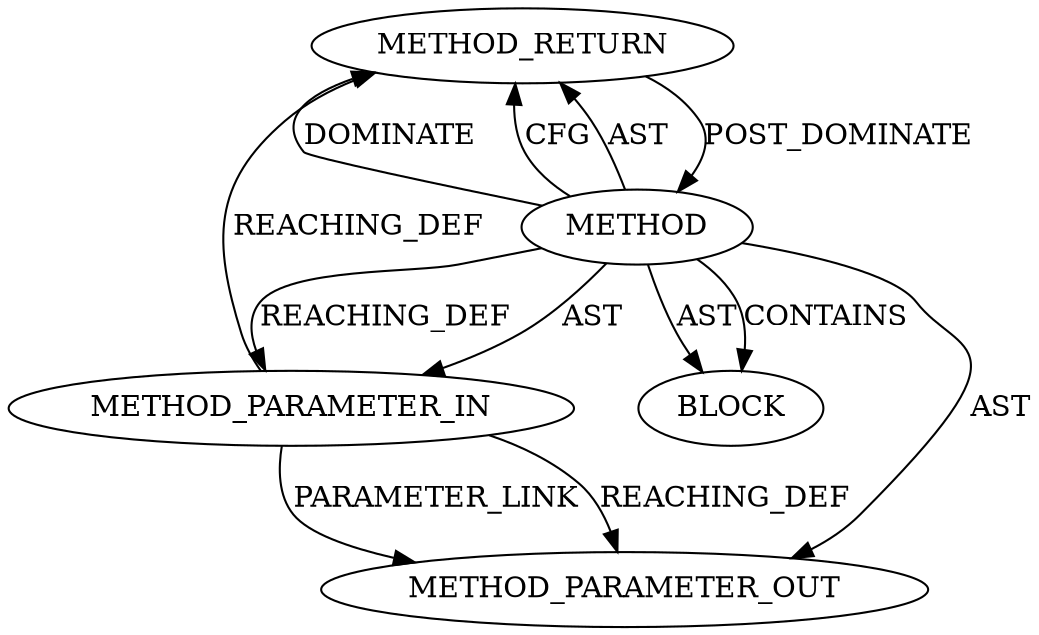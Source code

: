 digraph {
  12177 [label=METHOD_RETURN ORDER=2 CODE="RET" TYPE_FULL_NAME="ANY" EVALUATION_STRATEGY="BY_VALUE"]
  13329 [label=METHOD_PARAMETER_OUT ORDER=1 CODE="p1" IS_VARIADIC=false TYPE_FULL_NAME="ANY" EVALUATION_STRATEGY="BY_VALUE" INDEX=1 NAME="p1"]
  12175 [label=METHOD_PARAMETER_IN ORDER=1 CODE="p1" IS_VARIADIC=false TYPE_FULL_NAME="ANY" EVALUATION_STRATEGY="BY_VALUE" INDEX=1 NAME="p1"]
  12174 [label=METHOD AST_PARENT_TYPE="NAMESPACE_BLOCK" AST_PARENT_FULL_NAME="<global>" ORDER=0 CODE="<empty>" FULL_NAME="<operator>.preDecrement" IS_EXTERNAL=true FILENAME="<empty>" SIGNATURE="" NAME="<operator>.preDecrement"]
  12176 [label=BLOCK ORDER=1 ARGUMENT_INDEX=1 CODE="<empty>" TYPE_FULL_NAME="ANY"]
  12174 -> 13329 [label=AST ]
  12175 -> 13329 [label=PARAMETER_LINK ]
  12174 -> 12175 [label=AST ]
  12177 -> 12174 [label=POST_DOMINATE ]
  12175 -> 13329 [label=REACHING_DEF VARIABLE="p1"]
  12174 -> 12177 [label=DOMINATE ]
  12175 -> 12177 [label=REACHING_DEF VARIABLE="p1"]
  12174 -> 12176 [label=AST ]
  12174 -> 12175 [label=REACHING_DEF VARIABLE=""]
  12174 -> 12177 [label=CFG ]
  12174 -> 12177 [label=AST ]
  12174 -> 12176 [label=CONTAINS ]
}
